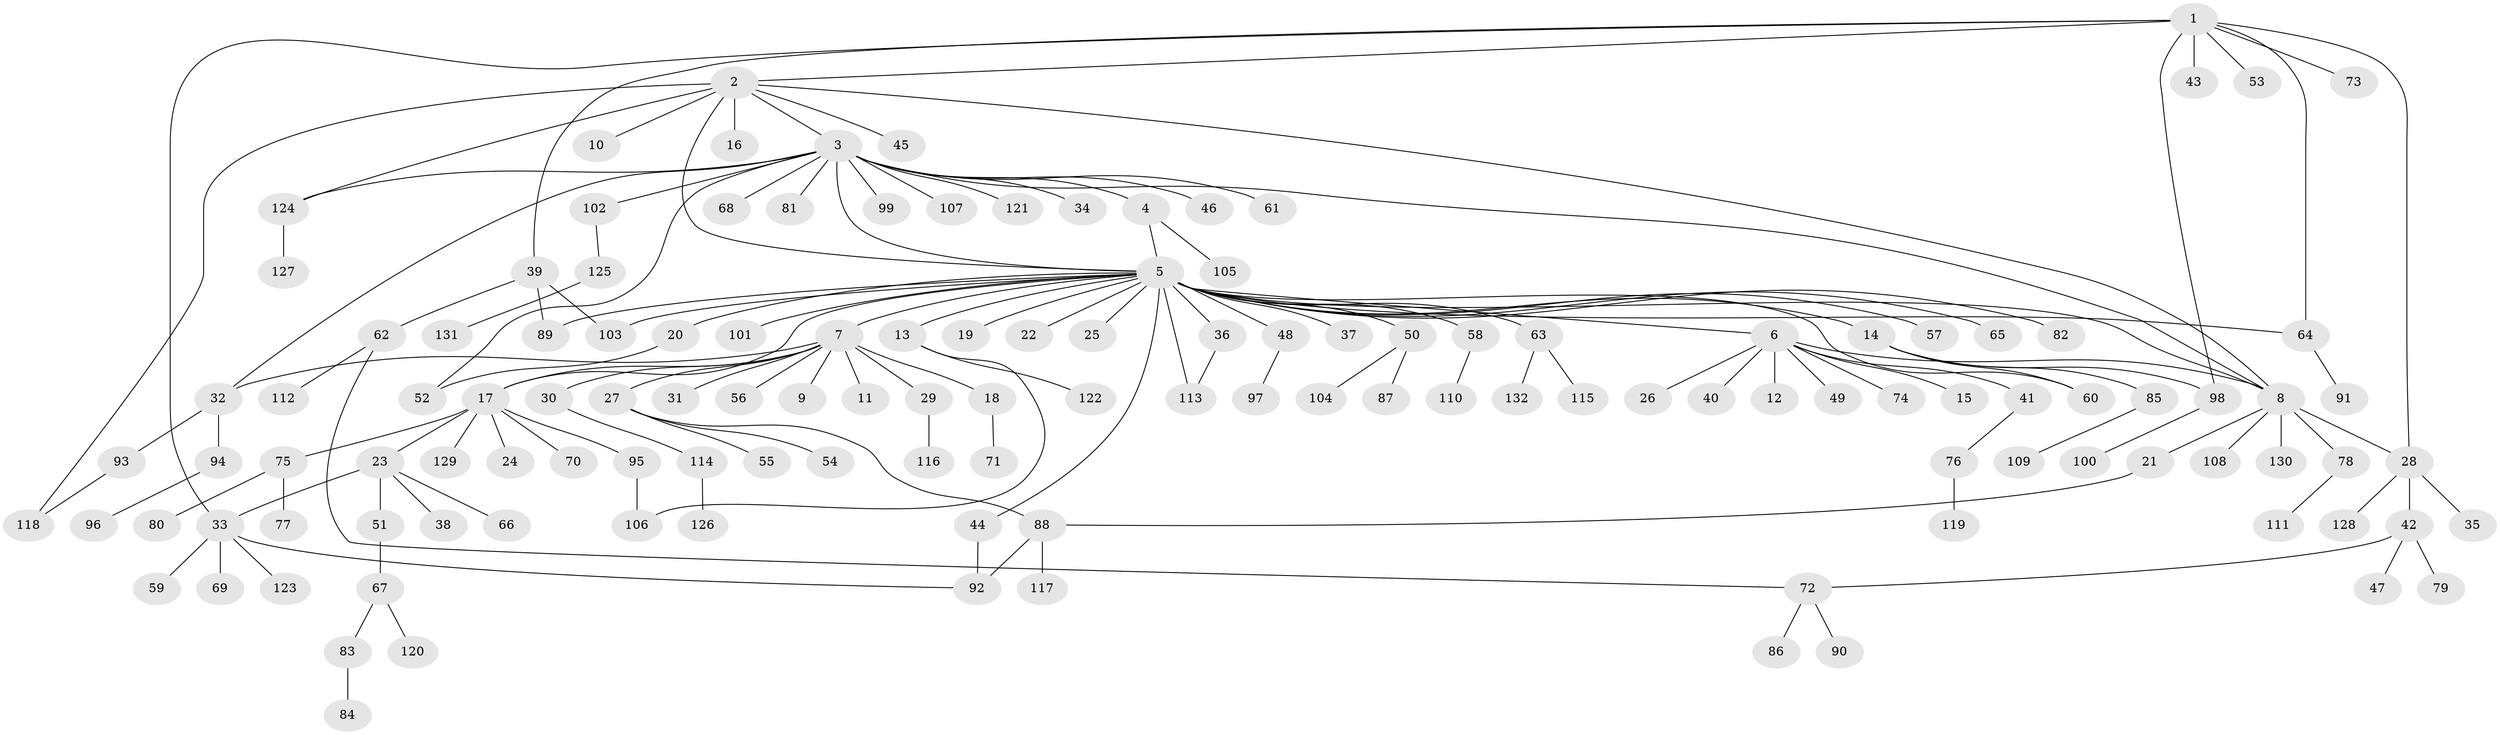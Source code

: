 // Generated by graph-tools (version 1.1) at 2025/49/03/09/25 03:49:55]
// undirected, 132 vertices, 154 edges
graph export_dot {
graph [start="1"]
  node [color=gray90,style=filled];
  1;
  2;
  3;
  4;
  5;
  6;
  7;
  8;
  9;
  10;
  11;
  12;
  13;
  14;
  15;
  16;
  17;
  18;
  19;
  20;
  21;
  22;
  23;
  24;
  25;
  26;
  27;
  28;
  29;
  30;
  31;
  32;
  33;
  34;
  35;
  36;
  37;
  38;
  39;
  40;
  41;
  42;
  43;
  44;
  45;
  46;
  47;
  48;
  49;
  50;
  51;
  52;
  53;
  54;
  55;
  56;
  57;
  58;
  59;
  60;
  61;
  62;
  63;
  64;
  65;
  66;
  67;
  68;
  69;
  70;
  71;
  72;
  73;
  74;
  75;
  76;
  77;
  78;
  79;
  80;
  81;
  82;
  83;
  84;
  85;
  86;
  87;
  88;
  89;
  90;
  91;
  92;
  93;
  94;
  95;
  96;
  97;
  98;
  99;
  100;
  101;
  102;
  103;
  104;
  105;
  106;
  107;
  108;
  109;
  110;
  111;
  112;
  113;
  114;
  115;
  116;
  117;
  118;
  119;
  120;
  121;
  122;
  123;
  124;
  125;
  126;
  127;
  128;
  129;
  130;
  131;
  132;
  1 -- 2;
  1 -- 28;
  1 -- 33;
  1 -- 39;
  1 -- 43;
  1 -- 53;
  1 -- 64;
  1 -- 73;
  1 -- 98;
  2 -- 3;
  2 -- 5;
  2 -- 8;
  2 -- 10;
  2 -- 16;
  2 -- 45;
  2 -- 118;
  2 -- 124;
  3 -- 4;
  3 -- 5;
  3 -- 8;
  3 -- 32;
  3 -- 34;
  3 -- 46;
  3 -- 52;
  3 -- 61;
  3 -- 68;
  3 -- 81;
  3 -- 99;
  3 -- 102;
  3 -- 107;
  3 -- 121;
  3 -- 124;
  4 -- 5;
  4 -- 105;
  5 -- 6;
  5 -- 7;
  5 -- 8;
  5 -- 13;
  5 -- 14;
  5 -- 17;
  5 -- 19;
  5 -- 20;
  5 -- 22;
  5 -- 25;
  5 -- 36;
  5 -- 37;
  5 -- 44;
  5 -- 48;
  5 -- 50;
  5 -- 57;
  5 -- 58;
  5 -- 60;
  5 -- 63;
  5 -- 64;
  5 -- 65;
  5 -- 82;
  5 -- 89;
  5 -- 101;
  5 -- 103;
  5 -- 113;
  6 -- 8;
  6 -- 12;
  6 -- 15;
  6 -- 26;
  6 -- 40;
  6 -- 41;
  6 -- 49;
  6 -- 74;
  7 -- 9;
  7 -- 11;
  7 -- 17;
  7 -- 18;
  7 -- 27;
  7 -- 29;
  7 -- 30;
  7 -- 31;
  7 -- 32;
  7 -- 56;
  8 -- 21;
  8 -- 28;
  8 -- 78;
  8 -- 108;
  8 -- 130;
  13 -- 106;
  13 -- 122;
  14 -- 60;
  14 -- 85;
  14 -- 98;
  17 -- 23;
  17 -- 24;
  17 -- 70;
  17 -- 75;
  17 -- 95;
  17 -- 129;
  18 -- 71;
  20 -- 52;
  21 -- 88;
  23 -- 33;
  23 -- 38;
  23 -- 51;
  23 -- 66;
  27 -- 54;
  27 -- 55;
  27 -- 88;
  28 -- 35;
  28 -- 42;
  28 -- 128;
  29 -- 116;
  30 -- 114;
  32 -- 93;
  32 -- 94;
  33 -- 59;
  33 -- 69;
  33 -- 92;
  33 -- 123;
  36 -- 113;
  39 -- 62;
  39 -- 89;
  39 -- 103;
  41 -- 76;
  42 -- 47;
  42 -- 72;
  42 -- 79;
  44 -- 92;
  48 -- 97;
  50 -- 87;
  50 -- 104;
  51 -- 67;
  58 -- 110;
  62 -- 72;
  62 -- 112;
  63 -- 115;
  63 -- 132;
  64 -- 91;
  67 -- 83;
  67 -- 120;
  72 -- 86;
  72 -- 90;
  75 -- 77;
  75 -- 80;
  76 -- 119;
  78 -- 111;
  83 -- 84;
  85 -- 109;
  88 -- 92;
  88 -- 117;
  93 -- 118;
  94 -- 96;
  95 -- 106;
  98 -- 100;
  102 -- 125;
  114 -- 126;
  124 -- 127;
  125 -- 131;
}

